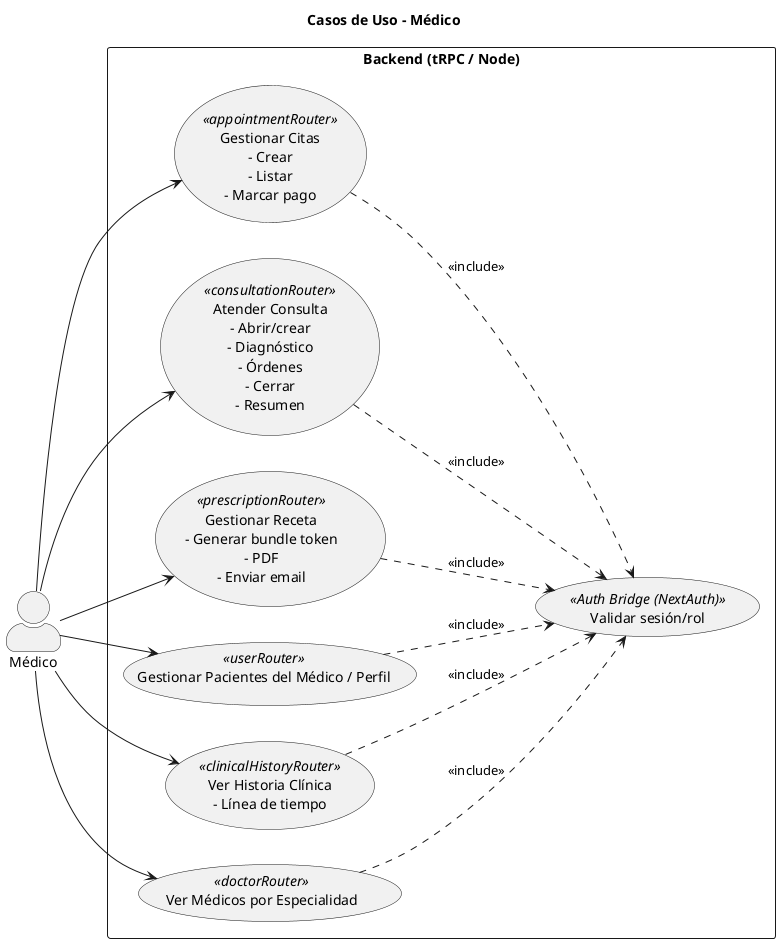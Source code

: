 @startuml UC-Medico
title Casos de Uso – Médico

left to right direction
skinparam actorStyle awesome

actor "Médico" as Med

rectangle "Backend (tRPC / Node)" as System {
  (Validar sesión/rol) as UC_Auth <<Auth Bridge (NextAuth)>>

  (Gestionar Citas\n- Crear\n- Listar\n- Marcar pago) as UC_Appt <<appointmentRouter>>
  (Atender Consulta\n- Abrir/crear\n- Diagnóstico\n- Órdenes\n- Cerrar\n- Resumen) as UC_Consult <<consultationRouter>>
  (Gestionar Receta\n- Generar bundle token\n- PDF\n- Enviar email) as UC_Pres <<prescriptionRouter>>
  (Gestionar Pacientes del Médico / Perfil) as UC_User <<userRouter>>
  (Ver Historia Clínica\n- Línea de tiempo) as UC_Hist <<clinicalHistoryRouter>>
  
  (Ver Médicos por Especialidad) as UC_Doctor <<doctorRouter>>

  UC_Appt ..> UC_Auth : <<include>>
  UC_Consult ..> UC_Auth : <<include>>
  UC_Pres ..> UC_Auth : <<include>>
  UC_User ..> UC_Auth : <<include>>
  UC_Hist ..> UC_Auth : <<include>>  
  UC_Doctor ..> UC_Auth : <<include>>
}

Med --> UC_Appt
Med --> UC_Consult
Med --> UC_Pres
Med --> UC_User
Med --> UC_Hist
Med --> UC_Doctor 


@enduml
